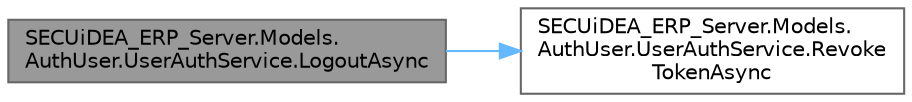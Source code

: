 digraph "SECUiDEA_ERP_Server.Models.AuthUser.UserAuthService.LogoutAsync"
{
 // LATEX_PDF_SIZE
  bgcolor="transparent";
  edge [fontname=Helvetica,fontsize=10,labelfontname=Helvetica,labelfontsize=10];
  node [fontname=Helvetica,fontsize=10,shape=box,height=0.2,width=0.4];
  rankdir="LR";
  Node1 [id="Node000001",label="SECUiDEA_ERP_Server.Models.\lAuthUser.UserAuthService.LogoutAsync",height=0.2,width=0.4,color="gray40", fillcolor="grey60", style="filled", fontcolor="black",tooltip="로그아웃 처리"];
  Node1 -> Node2 [id="edge2_Node000001_Node000002",color="steelblue1",style="solid",tooltip=" "];
  Node2 [id="Node000002",label="SECUiDEA_ERP_Server.Models.\lAuthUser.UserAuthService.Revoke\lTokenAsync",height=0.2,width=0.4,color="grey40", fillcolor="white", style="filled",URL="$class_s_e_c_ui_d_e_a___e_r_p___server_1_1_models_1_1_auth_user_1_1_user_auth_service.html#adc1255fd382962e0c099cb7b8c4ca69b",tooltip="Refresh Token 취소"];
}
